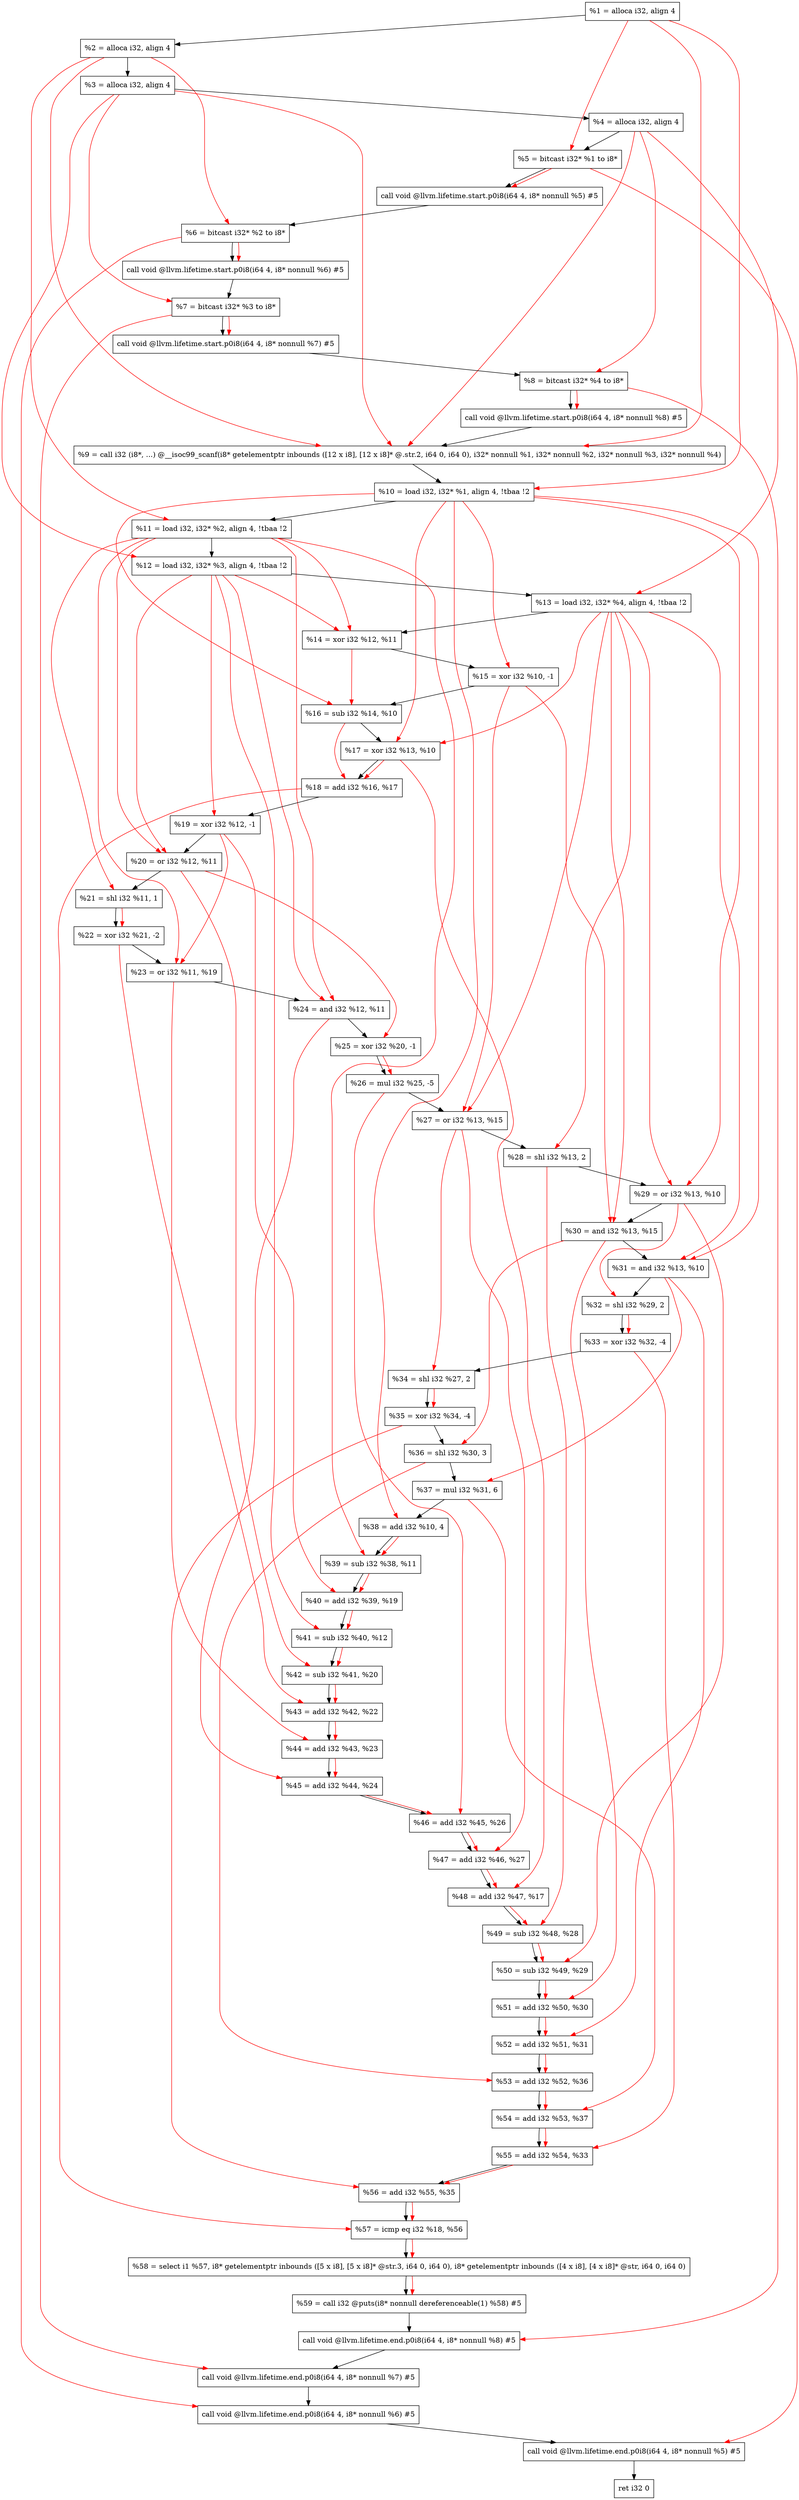 digraph "DFG for'main' function" {
	Node0x987ef8[shape=record, label="  %1 = alloca i32, align 4"];
	Node0x987f78[shape=record, label="  %2 = alloca i32, align 4"];
	Node0x988008[shape=record, label="  %3 = alloca i32, align 4"];
	Node0x988068[shape=record, label="  %4 = alloca i32, align 4"];
	Node0x988118[shape=record, label="  %5 = bitcast i32* %1 to i8*"];
	Node0x988548[shape=record, label="  call void @llvm.lifetime.start.p0i8(i64 4, i8* nonnull %5) #5"];
	Node0x988628[shape=record, label="  %6 = bitcast i32* %2 to i8*"];
	Node0x988728[shape=record, label="  call void @llvm.lifetime.start.p0i8(i64 4, i8* nonnull %6) #5"];
	Node0x9887e8[shape=record, label="  %7 = bitcast i32* %3 to i8*"];
	Node0x988898[shape=record, label="  call void @llvm.lifetime.start.p0i8(i64 4, i8* nonnull %7) #5"];
	Node0x988958[shape=record, label="  %8 = bitcast i32* %4 to i8*"];
	Node0x988a08[shape=record, label="  call void @llvm.lifetime.start.p0i8(i64 4, i8* nonnull %8) #5"];
	Node0x982c00[shape=record, label="  %9 = call i32 (i8*, ...) @__isoc99_scanf(i8* getelementptr inbounds ([12 x i8], [12 x i8]* @.str.2, i64 0, i64 0), i32* nonnull %1, i32* nonnull %2, i32* nonnull %3, i32* nonnull %4)"];
	Node0x988c08[shape=record, label="  %10 = load i32, i32* %1, align 4, !tbaa !2"];
	Node0x989b78[shape=record, label="  %11 = load i32, i32* %2, align 4, !tbaa !2"];
	Node0x98a1e8[shape=record, label="  %12 = load i32, i32* %3, align 4, !tbaa !2"];
	Node0x98a248[shape=record, label="  %13 = load i32, i32* %4, align 4, !tbaa !2"];
	Node0x98a2c0[shape=record, label="  %14 = xor i32 %12, %11"];
	Node0x98a330[shape=record, label="  %15 = xor i32 %10, -1"];
	Node0x98a3a0[shape=record, label="  %16 = sub i32 %14, %10"];
	Node0x98a410[shape=record, label="  %17 = xor i32 %13, %10"];
	Node0x98a480[shape=record, label="  %18 = add i32 %16, %17"];
	Node0x98a4f0[shape=record, label="  %19 = xor i32 %12, -1"];
	Node0x98a560[shape=record, label="  %20 = or i32 %12, %11"];
	Node0x98a5d0[shape=record, label="  %21 = shl i32 %11, 1"];
	Node0x98a640[shape=record, label="  %22 = xor i32 %21, -2"];
	Node0x98a6b0[shape=record, label="  %23 = or i32 %11, %19"];
	Node0x98a720[shape=record, label="  %24 = and i32 %12, %11"];
	Node0x98a790[shape=record, label="  %25 = xor i32 %20, -1"];
	Node0x98a800[shape=record, label="  %26 = mul i32 %25, -5"];
	Node0x98a870[shape=record, label="  %27 = or i32 %13, %15"];
	Node0x98a8e0[shape=record, label="  %28 = shl i32 %13, 2"];
	Node0x98a950[shape=record, label="  %29 = or i32 %13, %10"];
	Node0x98a9c0[shape=record, label="  %30 = and i32 %13, %15"];
	Node0x98aa30[shape=record, label="  %31 = and i32 %13, %10"];
	Node0x98aaa0[shape=record, label="  %32 = shl i32 %29, 2"];
	Node0x98ab10[shape=record, label="  %33 = xor i32 %32, -4"];
	Node0x98ab80[shape=record, label="  %34 = shl i32 %27, 2"];
	Node0x98abf0[shape=record, label="  %35 = xor i32 %34, -4"];
	Node0x98ac60[shape=record, label="  %36 = shl i32 %30, 3"];
	Node0x98acd0[shape=record, label="  %37 = mul i32 %31, 6"];
	Node0x98ad40[shape=record, label="  %38 = add i32 %10, 4"];
	Node0x98adb0[shape=record, label="  %39 = sub i32 %38, %11"];
	Node0x98ae20[shape=record, label="  %40 = add i32 %39, %19"];
	Node0x98ae90[shape=record, label="  %41 = sub i32 %40, %12"];
	Node0x98af00[shape=record, label="  %42 = sub i32 %41, %20"];
	Node0x98af70[shape=record, label="  %43 = add i32 %42, %22"];
	Node0x98afe0[shape=record, label="  %44 = add i32 %43, %23"];
	Node0x98b050[shape=record, label="  %45 = add i32 %44, %24"];
	Node0x98b0c0[shape=record, label="  %46 = add i32 %45, %26"];
	Node0x98b130[shape=record, label="  %47 = add i32 %46, %27"];
	Node0x98b1a0[shape=record, label="  %48 = add i32 %47, %17"];
	Node0x98b210[shape=record, label="  %49 = sub i32 %48, %28"];
	Node0x98b280[shape=record, label="  %50 = sub i32 %49, %29"];
	Node0x98b2f0[shape=record, label="  %51 = add i32 %50, %30"];
	Node0x98b360[shape=record, label="  %52 = add i32 %51, %31"];
	Node0x98b3d0[shape=record, label="  %53 = add i32 %52, %36"];
	Node0x98b440[shape=record, label="  %54 = add i32 %53, %37"];
	Node0x98b4b0[shape=record, label="  %55 = add i32 %54, %33"];
	Node0x98b520[shape=record, label="  %56 = add i32 %55, %35"];
	Node0x98b590[shape=record, label="  %57 = icmp eq i32 %18, %56"];
	Node0x9278b8[shape=record, label="  %58 = select i1 %57, i8* getelementptr inbounds ([5 x i8], [5 x i8]* @str.3, i64 0, i64 0), i8* getelementptr inbounds ([4 x i8], [4 x i8]* @str, i64 0, i64 0)"];
	Node0x98b620[shape=record, label="  %59 = call i32 @puts(i8* nonnull dereferenceable(1) %58) #5"];
	Node0x98b8c8[shape=record, label="  call void @llvm.lifetime.end.p0i8(i64 4, i8* nonnull %8) #5"];
	Node0x98ba28[shape=record, label="  call void @llvm.lifetime.end.p0i8(i64 4, i8* nonnull %7) #5"];
	Node0x98bb38[shape=record, label="  call void @llvm.lifetime.end.p0i8(i64 4, i8* nonnull %6) #5"];
	Node0x98bc48[shape=record, label="  call void @llvm.lifetime.end.p0i8(i64 4, i8* nonnull %5) #5"];
	Node0x98bd08[shape=record, label="  ret i32 0"];
	Node0x987ef8 -> Node0x987f78;
	Node0x987f78 -> Node0x988008;
	Node0x988008 -> Node0x988068;
	Node0x988068 -> Node0x988118;
	Node0x988118 -> Node0x988548;
	Node0x988548 -> Node0x988628;
	Node0x988628 -> Node0x988728;
	Node0x988728 -> Node0x9887e8;
	Node0x9887e8 -> Node0x988898;
	Node0x988898 -> Node0x988958;
	Node0x988958 -> Node0x988a08;
	Node0x988a08 -> Node0x982c00;
	Node0x982c00 -> Node0x988c08;
	Node0x988c08 -> Node0x989b78;
	Node0x989b78 -> Node0x98a1e8;
	Node0x98a1e8 -> Node0x98a248;
	Node0x98a248 -> Node0x98a2c0;
	Node0x98a2c0 -> Node0x98a330;
	Node0x98a330 -> Node0x98a3a0;
	Node0x98a3a0 -> Node0x98a410;
	Node0x98a410 -> Node0x98a480;
	Node0x98a480 -> Node0x98a4f0;
	Node0x98a4f0 -> Node0x98a560;
	Node0x98a560 -> Node0x98a5d0;
	Node0x98a5d0 -> Node0x98a640;
	Node0x98a640 -> Node0x98a6b0;
	Node0x98a6b0 -> Node0x98a720;
	Node0x98a720 -> Node0x98a790;
	Node0x98a790 -> Node0x98a800;
	Node0x98a800 -> Node0x98a870;
	Node0x98a870 -> Node0x98a8e0;
	Node0x98a8e0 -> Node0x98a950;
	Node0x98a950 -> Node0x98a9c0;
	Node0x98a9c0 -> Node0x98aa30;
	Node0x98aa30 -> Node0x98aaa0;
	Node0x98aaa0 -> Node0x98ab10;
	Node0x98ab10 -> Node0x98ab80;
	Node0x98ab80 -> Node0x98abf0;
	Node0x98abf0 -> Node0x98ac60;
	Node0x98ac60 -> Node0x98acd0;
	Node0x98acd0 -> Node0x98ad40;
	Node0x98ad40 -> Node0x98adb0;
	Node0x98adb0 -> Node0x98ae20;
	Node0x98ae20 -> Node0x98ae90;
	Node0x98ae90 -> Node0x98af00;
	Node0x98af00 -> Node0x98af70;
	Node0x98af70 -> Node0x98afe0;
	Node0x98afe0 -> Node0x98b050;
	Node0x98b050 -> Node0x98b0c0;
	Node0x98b0c0 -> Node0x98b130;
	Node0x98b130 -> Node0x98b1a0;
	Node0x98b1a0 -> Node0x98b210;
	Node0x98b210 -> Node0x98b280;
	Node0x98b280 -> Node0x98b2f0;
	Node0x98b2f0 -> Node0x98b360;
	Node0x98b360 -> Node0x98b3d0;
	Node0x98b3d0 -> Node0x98b440;
	Node0x98b440 -> Node0x98b4b0;
	Node0x98b4b0 -> Node0x98b520;
	Node0x98b520 -> Node0x98b590;
	Node0x98b590 -> Node0x9278b8;
	Node0x9278b8 -> Node0x98b620;
	Node0x98b620 -> Node0x98b8c8;
	Node0x98b8c8 -> Node0x98ba28;
	Node0x98ba28 -> Node0x98bb38;
	Node0x98bb38 -> Node0x98bc48;
	Node0x98bc48 -> Node0x98bd08;
edge [color=red]
	Node0x987ef8 -> Node0x988118;
	Node0x988118 -> Node0x988548;
	Node0x987f78 -> Node0x988628;
	Node0x988628 -> Node0x988728;
	Node0x988008 -> Node0x9887e8;
	Node0x9887e8 -> Node0x988898;
	Node0x988068 -> Node0x988958;
	Node0x988958 -> Node0x988a08;
	Node0x987ef8 -> Node0x982c00;
	Node0x987f78 -> Node0x982c00;
	Node0x988008 -> Node0x982c00;
	Node0x988068 -> Node0x982c00;
	Node0x987ef8 -> Node0x988c08;
	Node0x987f78 -> Node0x989b78;
	Node0x988008 -> Node0x98a1e8;
	Node0x988068 -> Node0x98a248;
	Node0x98a1e8 -> Node0x98a2c0;
	Node0x989b78 -> Node0x98a2c0;
	Node0x988c08 -> Node0x98a330;
	Node0x98a2c0 -> Node0x98a3a0;
	Node0x988c08 -> Node0x98a3a0;
	Node0x98a248 -> Node0x98a410;
	Node0x988c08 -> Node0x98a410;
	Node0x98a3a0 -> Node0x98a480;
	Node0x98a410 -> Node0x98a480;
	Node0x98a1e8 -> Node0x98a4f0;
	Node0x98a1e8 -> Node0x98a560;
	Node0x989b78 -> Node0x98a560;
	Node0x989b78 -> Node0x98a5d0;
	Node0x98a5d0 -> Node0x98a640;
	Node0x989b78 -> Node0x98a6b0;
	Node0x98a4f0 -> Node0x98a6b0;
	Node0x98a1e8 -> Node0x98a720;
	Node0x989b78 -> Node0x98a720;
	Node0x98a560 -> Node0x98a790;
	Node0x98a790 -> Node0x98a800;
	Node0x98a248 -> Node0x98a870;
	Node0x98a330 -> Node0x98a870;
	Node0x98a248 -> Node0x98a8e0;
	Node0x98a248 -> Node0x98a950;
	Node0x988c08 -> Node0x98a950;
	Node0x98a248 -> Node0x98a9c0;
	Node0x98a330 -> Node0x98a9c0;
	Node0x98a248 -> Node0x98aa30;
	Node0x988c08 -> Node0x98aa30;
	Node0x98a950 -> Node0x98aaa0;
	Node0x98aaa0 -> Node0x98ab10;
	Node0x98a870 -> Node0x98ab80;
	Node0x98ab80 -> Node0x98abf0;
	Node0x98a9c0 -> Node0x98ac60;
	Node0x98aa30 -> Node0x98acd0;
	Node0x988c08 -> Node0x98ad40;
	Node0x98ad40 -> Node0x98adb0;
	Node0x989b78 -> Node0x98adb0;
	Node0x98adb0 -> Node0x98ae20;
	Node0x98a4f0 -> Node0x98ae20;
	Node0x98ae20 -> Node0x98ae90;
	Node0x98a1e8 -> Node0x98ae90;
	Node0x98ae90 -> Node0x98af00;
	Node0x98a560 -> Node0x98af00;
	Node0x98af00 -> Node0x98af70;
	Node0x98a640 -> Node0x98af70;
	Node0x98af70 -> Node0x98afe0;
	Node0x98a6b0 -> Node0x98afe0;
	Node0x98afe0 -> Node0x98b050;
	Node0x98a720 -> Node0x98b050;
	Node0x98b050 -> Node0x98b0c0;
	Node0x98a800 -> Node0x98b0c0;
	Node0x98b0c0 -> Node0x98b130;
	Node0x98a870 -> Node0x98b130;
	Node0x98b130 -> Node0x98b1a0;
	Node0x98a410 -> Node0x98b1a0;
	Node0x98b1a0 -> Node0x98b210;
	Node0x98a8e0 -> Node0x98b210;
	Node0x98b210 -> Node0x98b280;
	Node0x98a950 -> Node0x98b280;
	Node0x98b280 -> Node0x98b2f0;
	Node0x98a9c0 -> Node0x98b2f0;
	Node0x98b2f0 -> Node0x98b360;
	Node0x98aa30 -> Node0x98b360;
	Node0x98b360 -> Node0x98b3d0;
	Node0x98ac60 -> Node0x98b3d0;
	Node0x98b3d0 -> Node0x98b440;
	Node0x98acd0 -> Node0x98b440;
	Node0x98b440 -> Node0x98b4b0;
	Node0x98ab10 -> Node0x98b4b0;
	Node0x98b4b0 -> Node0x98b520;
	Node0x98abf0 -> Node0x98b520;
	Node0x98a480 -> Node0x98b590;
	Node0x98b520 -> Node0x98b590;
	Node0x98b590 -> Node0x9278b8;
	Node0x9278b8 -> Node0x98b620;
	Node0x988958 -> Node0x98b8c8;
	Node0x9887e8 -> Node0x98ba28;
	Node0x988628 -> Node0x98bb38;
	Node0x988118 -> Node0x98bc48;
}
